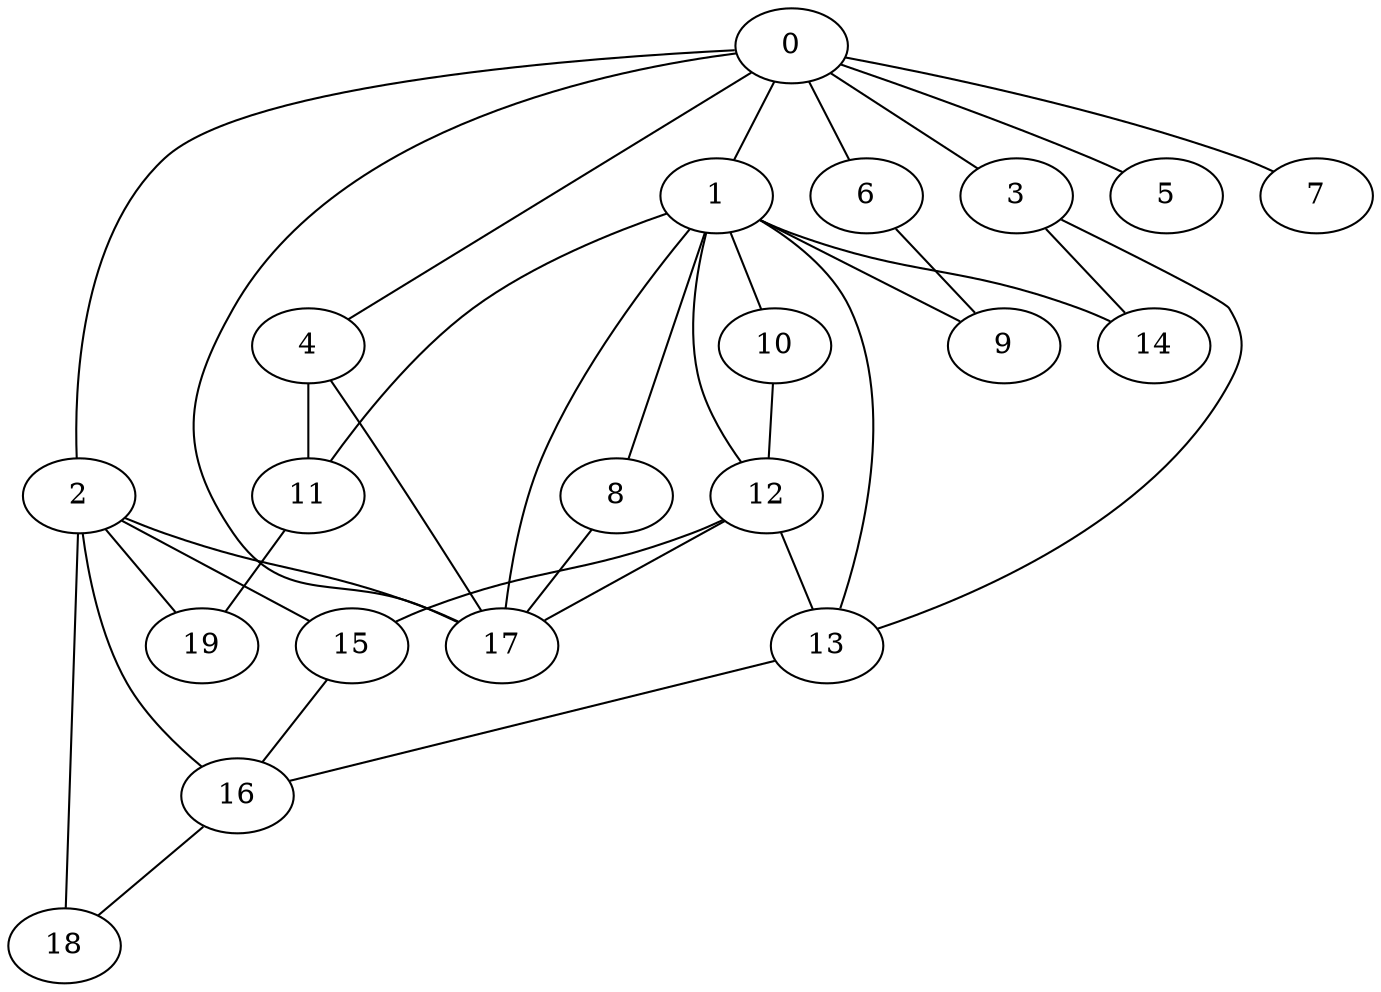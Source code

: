 
graph graphname {
    0 -- 1
0 -- 2
0 -- 3
0 -- 4
0 -- 5
0 -- 6
0 -- 7
0 -- 17
1 -- 8
1 -- 9
1 -- 10
1 -- 11
1 -- 12
1 -- 13
1 -- 14
1 -- 17
2 -- 15
2 -- 16
2 -- 17
2 -- 18
2 -- 19
3 -- 13
3 -- 14
4 -- 17
4 -- 11
6 -- 9
8 -- 17
10 -- 12
11 -- 19
12 -- 15
12 -- 13
12 -- 17
13 -- 16
15 -- 16
16 -- 18

}
